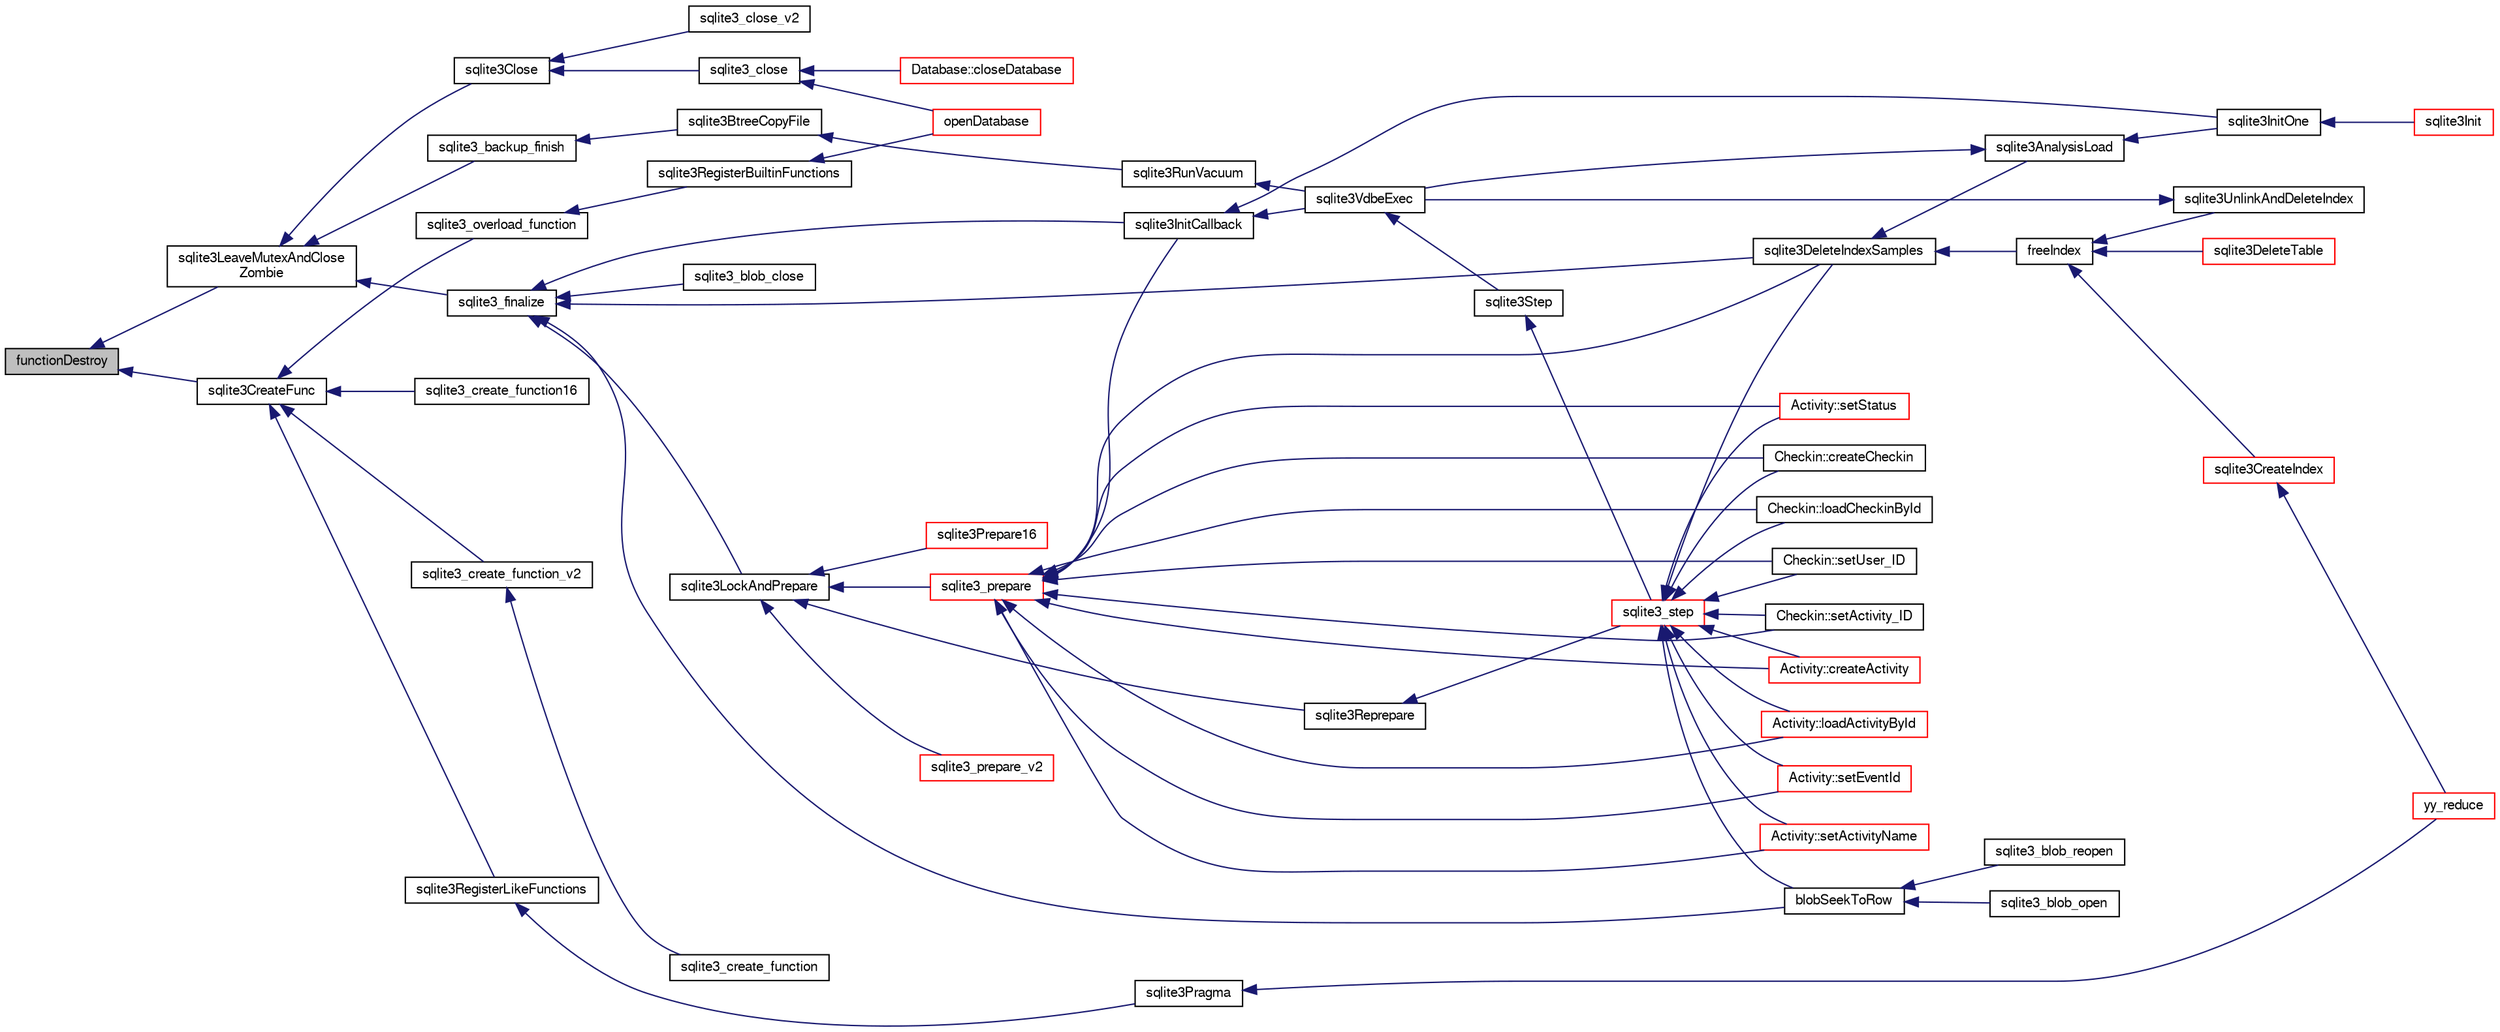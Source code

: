 digraph "functionDestroy"
{
  edge [fontname="FreeSans",fontsize="10",labelfontname="FreeSans",labelfontsize="10"];
  node [fontname="FreeSans",fontsize="10",shape=record];
  rankdir="LR";
  Node122175 [label="functionDestroy",height=0.2,width=0.4,color="black", fillcolor="grey75", style="filled", fontcolor="black"];
  Node122175 -> Node122176 [dir="back",color="midnightblue",fontsize="10",style="solid",fontname="FreeSans"];
  Node122176 [label="sqlite3LeaveMutexAndClose\lZombie",height=0.2,width=0.4,color="black", fillcolor="white", style="filled",URL="$sqlite3_8c.html#afe3a37c29dcb0fe9fc15fe07a3976f59"];
  Node122176 -> Node122177 [dir="back",color="midnightblue",fontsize="10",style="solid",fontname="FreeSans"];
  Node122177 [label="sqlite3_backup_finish",height=0.2,width=0.4,color="black", fillcolor="white", style="filled",URL="$sqlite3_8h.html#a176857dd58d99be53b6d7305533e0048"];
  Node122177 -> Node122178 [dir="back",color="midnightblue",fontsize="10",style="solid",fontname="FreeSans"];
  Node122178 [label="sqlite3BtreeCopyFile",height=0.2,width=0.4,color="black", fillcolor="white", style="filled",URL="$sqlite3_8c.html#a4d9e19a79f0d5c1dfcef0bd137ae83f9"];
  Node122178 -> Node122179 [dir="back",color="midnightblue",fontsize="10",style="solid",fontname="FreeSans"];
  Node122179 [label="sqlite3RunVacuum",height=0.2,width=0.4,color="black", fillcolor="white", style="filled",URL="$sqlite3_8c.html#a5e83ddc7b3e7e8e79ad5d1fc92de1d2f"];
  Node122179 -> Node122180 [dir="back",color="midnightblue",fontsize="10",style="solid",fontname="FreeSans"];
  Node122180 [label="sqlite3VdbeExec",height=0.2,width=0.4,color="black", fillcolor="white", style="filled",URL="$sqlite3_8c.html#a8ce40a614bdc56719c4d642b1e4dfb21"];
  Node122180 -> Node122181 [dir="back",color="midnightblue",fontsize="10",style="solid",fontname="FreeSans"];
  Node122181 [label="sqlite3Step",height=0.2,width=0.4,color="black", fillcolor="white", style="filled",URL="$sqlite3_8c.html#a3f2872e873e2758a4beedad1d5113554"];
  Node122181 -> Node122182 [dir="back",color="midnightblue",fontsize="10",style="solid",fontname="FreeSans"];
  Node122182 [label="sqlite3_step",height=0.2,width=0.4,color="red", fillcolor="white", style="filled",URL="$sqlite3_8h.html#ac1e491ce36b7471eb28387f7d3c74334"];
  Node122182 -> Node122183 [dir="back",color="midnightblue",fontsize="10",style="solid",fontname="FreeSans"];
  Node122183 [label="Activity::createActivity",height=0.2,width=0.4,color="red", fillcolor="white", style="filled",URL="$classActivity.html#a813cc5e52c14ab49b39014c134e3425b"];
  Node122182 -> Node122186 [dir="back",color="midnightblue",fontsize="10",style="solid",fontname="FreeSans"];
  Node122186 [label="Activity::loadActivityById",height=0.2,width=0.4,color="red", fillcolor="white", style="filled",URL="$classActivity.html#abe4ffb4f08a47212ebf9013259d9e7fd"];
  Node122182 -> Node122188 [dir="back",color="midnightblue",fontsize="10",style="solid",fontname="FreeSans"];
  Node122188 [label="Activity::setEventId",height=0.2,width=0.4,color="red", fillcolor="white", style="filled",URL="$classActivity.html#adb1d0fd0d08f473e068f0a4086bfa9ca"];
  Node122182 -> Node122189 [dir="back",color="midnightblue",fontsize="10",style="solid",fontname="FreeSans"];
  Node122189 [label="Activity::setActivityName",height=0.2,width=0.4,color="red", fillcolor="white", style="filled",URL="$classActivity.html#a62dc3737b33915a36086f9dd26d16a81"];
  Node122182 -> Node122190 [dir="back",color="midnightblue",fontsize="10",style="solid",fontname="FreeSans"];
  Node122190 [label="Activity::setStatus",height=0.2,width=0.4,color="red", fillcolor="white", style="filled",URL="$classActivity.html#af618135a7738f4d2a7ee147a8ef912ea"];
  Node122182 -> Node122191 [dir="back",color="midnightblue",fontsize="10",style="solid",fontname="FreeSans"];
  Node122191 [label="Checkin::createCheckin",height=0.2,width=0.4,color="black", fillcolor="white", style="filled",URL="$classCheckin.html#a4e40acdf7fff0e607f6de4f24f3a163c"];
  Node122182 -> Node122192 [dir="back",color="midnightblue",fontsize="10",style="solid",fontname="FreeSans"];
  Node122192 [label="Checkin::loadCheckinById",height=0.2,width=0.4,color="black", fillcolor="white", style="filled",URL="$classCheckin.html#a3461f70ea6c68475225f2a07f78a21e0"];
  Node122182 -> Node122193 [dir="back",color="midnightblue",fontsize="10",style="solid",fontname="FreeSans"];
  Node122193 [label="Checkin::setUser_ID",height=0.2,width=0.4,color="black", fillcolor="white", style="filled",URL="$classCheckin.html#a76ab640f4f912876dbebf183db5359c6"];
  Node122182 -> Node122194 [dir="back",color="midnightblue",fontsize="10",style="solid",fontname="FreeSans"];
  Node122194 [label="Checkin::setActivity_ID",height=0.2,width=0.4,color="black", fillcolor="white", style="filled",URL="$classCheckin.html#ab2ff3ec2604ec73a42af25874a00b232"];
  Node122182 -> Node122201 [dir="back",color="midnightblue",fontsize="10",style="solid",fontname="FreeSans"];
  Node122201 [label="blobSeekToRow",height=0.2,width=0.4,color="black", fillcolor="white", style="filled",URL="$sqlite3_8c.html#afff57e13332b98c8a44a7cebe38962ab"];
  Node122201 -> Node122202 [dir="back",color="midnightblue",fontsize="10",style="solid",fontname="FreeSans"];
  Node122202 [label="sqlite3_blob_open",height=0.2,width=0.4,color="black", fillcolor="white", style="filled",URL="$sqlite3_8h.html#adb8ad839a5bdd62a43785132bc7dd518"];
  Node122201 -> Node122203 [dir="back",color="midnightblue",fontsize="10",style="solid",fontname="FreeSans"];
  Node122203 [label="sqlite3_blob_reopen",height=0.2,width=0.4,color="black", fillcolor="white", style="filled",URL="$sqlite3_8h.html#abc77c24fdc0150138490359a94360f7e"];
  Node122182 -> Node122204 [dir="back",color="midnightblue",fontsize="10",style="solid",fontname="FreeSans"];
  Node122204 [label="sqlite3DeleteIndexSamples",height=0.2,width=0.4,color="black", fillcolor="white", style="filled",URL="$sqlite3_8c.html#aaeda0302fbf61397ec009f65bed047ef"];
  Node122204 -> Node122205 [dir="back",color="midnightblue",fontsize="10",style="solid",fontname="FreeSans"];
  Node122205 [label="sqlite3AnalysisLoad",height=0.2,width=0.4,color="black", fillcolor="white", style="filled",URL="$sqlite3_8c.html#a48a2301c27e1d3d68708b9b8761b5a01"];
  Node122205 -> Node122180 [dir="back",color="midnightblue",fontsize="10",style="solid",fontname="FreeSans"];
  Node122205 -> Node122206 [dir="back",color="midnightblue",fontsize="10",style="solid",fontname="FreeSans"];
  Node122206 [label="sqlite3InitOne",height=0.2,width=0.4,color="black", fillcolor="white", style="filled",URL="$sqlite3_8c.html#ac4318b25df65269906b0379251fe9b85"];
  Node122206 -> Node122207 [dir="back",color="midnightblue",fontsize="10",style="solid",fontname="FreeSans"];
  Node122207 [label="sqlite3Init",height=0.2,width=0.4,color="red", fillcolor="white", style="filled",URL="$sqlite3_8c.html#aed74e3dc765631a833f522f425ff5a48"];
  Node122204 -> Node122307 [dir="back",color="midnightblue",fontsize="10",style="solid",fontname="FreeSans"];
  Node122307 [label="freeIndex",height=0.2,width=0.4,color="black", fillcolor="white", style="filled",URL="$sqlite3_8c.html#a00907c99c18d5bcb9d0b38c077146c31"];
  Node122307 -> Node122308 [dir="back",color="midnightblue",fontsize="10",style="solid",fontname="FreeSans"];
  Node122308 [label="sqlite3UnlinkAndDeleteIndex",height=0.2,width=0.4,color="black", fillcolor="white", style="filled",URL="$sqlite3_8c.html#a889f2dcb438c56db37a6d61e9f25e244"];
  Node122308 -> Node122180 [dir="back",color="midnightblue",fontsize="10",style="solid",fontname="FreeSans"];
  Node122307 -> Node122309 [dir="back",color="midnightblue",fontsize="10",style="solid",fontname="FreeSans"];
  Node122309 [label="sqlite3DeleteTable",height=0.2,width=0.4,color="red", fillcolor="white", style="filled",URL="$sqlite3_8c.html#a7fd3d507375a381a3807f92735318973"];
  Node122307 -> Node122219 [dir="back",color="midnightblue",fontsize="10",style="solid",fontname="FreeSans"];
  Node122219 [label="sqlite3CreateIndex",height=0.2,width=0.4,color="red", fillcolor="white", style="filled",URL="$sqlite3_8c.html#a8dbe5e590ab6c58a8c45f34f7c81e825"];
  Node122219 -> Node122210 [dir="back",color="midnightblue",fontsize="10",style="solid",fontname="FreeSans"];
  Node122210 [label="yy_reduce",height=0.2,width=0.4,color="red", fillcolor="white", style="filled",URL="$sqlite3_8c.html#a7c419a9b25711c666a9a2449ef377f14"];
  Node122176 -> Node122400 [dir="back",color="midnightblue",fontsize="10",style="solid",fontname="FreeSans"];
  Node122400 [label="sqlite3_finalize",height=0.2,width=0.4,color="black", fillcolor="white", style="filled",URL="$sqlite3_8h.html#a801195c0f771d40bb4be1e40f3b88945"];
  Node122400 -> Node122201 [dir="back",color="midnightblue",fontsize="10",style="solid",fontname="FreeSans"];
  Node122400 -> Node122401 [dir="back",color="midnightblue",fontsize="10",style="solid",fontname="FreeSans"];
  Node122401 [label="sqlite3_blob_close",height=0.2,width=0.4,color="black", fillcolor="white", style="filled",URL="$sqlite3_8h.html#a8885ae884821e14e1e4501183c5833d6"];
  Node122400 -> Node122204 [dir="back",color="midnightblue",fontsize="10",style="solid",fontname="FreeSans"];
  Node122400 -> Node122363 [dir="back",color="midnightblue",fontsize="10",style="solid",fontname="FreeSans"];
  Node122363 [label="sqlite3InitCallback",height=0.2,width=0.4,color="black", fillcolor="white", style="filled",URL="$sqlite3_8c.html#a5183ff3c8b5311c7332250013ee018b3"];
  Node122363 -> Node122180 [dir="back",color="midnightblue",fontsize="10",style="solid",fontname="FreeSans"];
  Node122363 -> Node122206 [dir="back",color="midnightblue",fontsize="10",style="solid",fontname="FreeSans"];
  Node122400 -> Node122360 [dir="back",color="midnightblue",fontsize="10",style="solid",fontname="FreeSans"];
  Node122360 [label="sqlite3LockAndPrepare",height=0.2,width=0.4,color="black", fillcolor="white", style="filled",URL="$sqlite3_8c.html#a5db1ec5589aa2b02c6d979211a8789bd"];
  Node122360 -> Node122361 [dir="back",color="midnightblue",fontsize="10",style="solid",fontname="FreeSans"];
  Node122361 [label="sqlite3Reprepare",height=0.2,width=0.4,color="black", fillcolor="white", style="filled",URL="$sqlite3_8c.html#a7e2f7299cc947d07e782f6ac561fa937"];
  Node122361 -> Node122182 [dir="back",color="midnightblue",fontsize="10",style="solid",fontname="FreeSans"];
  Node122360 -> Node122362 [dir="back",color="midnightblue",fontsize="10",style="solid",fontname="FreeSans"];
  Node122362 [label="sqlite3_prepare",height=0.2,width=0.4,color="red", fillcolor="white", style="filled",URL="$sqlite3_8h.html#a8c39e7b9dbeff01f0a399b46d4b29f1c"];
  Node122362 -> Node122183 [dir="back",color="midnightblue",fontsize="10",style="solid",fontname="FreeSans"];
  Node122362 -> Node122186 [dir="back",color="midnightblue",fontsize="10",style="solid",fontname="FreeSans"];
  Node122362 -> Node122188 [dir="back",color="midnightblue",fontsize="10",style="solid",fontname="FreeSans"];
  Node122362 -> Node122189 [dir="back",color="midnightblue",fontsize="10",style="solid",fontname="FreeSans"];
  Node122362 -> Node122190 [dir="back",color="midnightblue",fontsize="10",style="solid",fontname="FreeSans"];
  Node122362 -> Node122191 [dir="back",color="midnightblue",fontsize="10",style="solid",fontname="FreeSans"];
  Node122362 -> Node122192 [dir="back",color="midnightblue",fontsize="10",style="solid",fontname="FreeSans"];
  Node122362 -> Node122193 [dir="back",color="midnightblue",fontsize="10",style="solid",fontname="FreeSans"];
  Node122362 -> Node122194 [dir="back",color="midnightblue",fontsize="10",style="solid",fontname="FreeSans"];
  Node122362 -> Node122204 [dir="back",color="midnightblue",fontsize="10",style="solid",fontname="FreeSans"];
  Node122362 -> Node122363 [dir="back",color="midnightblue",fontsize="10",style="solid",fontname="FreeSans"];
  Node122360 -> Node122371 [dir="back",color="midnightblue",fontsize="10",style="solid",fontname="FreeSans"];
  Node122371 [label="sqlite3_prepare_v2",height=0.2,width=0.4,color="red", fillcolor="white", style="filled",URL="$sqlite3_8h.html#a85d4203bb54c984c5325c2f5b3664985"];
  Node122360 -> Node122374 [dir="back",color="midnightblue",fontsize="10",style="solid",fontname="FreeSans"];
  Node122374 [label="sqlite3Prepare16",height=0.2,width=0.4,color="red", fillcolor="white", style="filled",URL="$sqlite3_8c.html#a5842e6724b91885125f83c438da1f15b"];
  Node122176 -> Node122432 [dir="back",color="midnightblue",fontsize="10",style="solid",fontname="FreeSans"];
  Node122432 [label="sqlite3Close",height=0.2,width=0.4,color="black", fillcolor="white", style="filled",URL="$sqlite3_8c.html#aa9f2e73837bba8d721dbde0964ffce11"];
  Node122432 -> Node122433 [dir="back",color="midnightblue",fontsize="10",style="solid",fontname="FreeSans"];
  Node122433 [label="sqlite3_close",height=0.2,width=0.4,color="black", fillcolor="white", style="filled",URL="$sqlite3_8h.html#ac43c9032fc6ef3b2a231dc3a9fa44b2d"];
  Node122433 -> Node122434 [dir="back",color="midnightblue",fontsize="10",style="solid",fontname="FreeSans"];
  Node122434 [label="Database::closeDatabase",height=0.2,width=0.4,color="red", fillcolor="white", style="filled",URL="$classDatabase.html#a46102d6a468364377fbb410eb1866897"];
  Node122433 -> Node122408 [dir="back",color="midnightblue",fontsize="10",style="solid",fontname="FreeSans"];
  Node122408 [label="openDatabase",height=0.2,width=0.4,color="red", fillcolor="white", style="filled",URL="$sqlite3_8c.html#a6a9c3bc3a64234e863413f41db473758"];
  Node122432 -> Node122436 [dir="back",color="midnightblue",fontsize="10",style="solid",fontname="FreeSans"];
  Node122436 [label="sqlite3_close_v2",height=0.2,width=0.4,color="black", fillcolor="white", style="filled",URL="$sqlite3_8h.html#ad2cb8462eaba28b4c8410ef55a4282b4"];
  Node122175 -> Node122437 [dir="back",color="midnightblue",fontsize="10",style="solid",fontname="FreeSans"];
  Node122437 [label="sqlite3CreateFunc",height=0.2,width=0.4,color="black", fillcolor="white", style="filled",URL="$sqlite3_8c.html#a686d432574e951a7205c7fe113c93fe2"];
  Node122437 -> Node122438 [dir="back",color="midnightblue",fontsize="10",style="solid",fontname="FreeSans"];
  Node122438 [label="sqlite3RegisterLikeFunctions",height=0.2,width=0.4,color="black", fillcolor="white", style="filled",URL="$sqlite3_8c.html#a8d807e0e5709528765edfc75696dbdb5"];
  Node122438 -> Node122258 [dir="back",color="midnightblue",fontsize="10",style="solid",fontname="FreeSans"];
  Node122258 [label="sqlite3Pragma",height=0.2,width=0.4,color="black", fillcolor="white", style="filled",URL="$sqlite3_8c.html#a111391370f58f8e6a6eca51fd34d62ed"];
  Node122258 -> Node122210 [dir="back",color="midnightblue",fontsize="10",style="solid",fontname="FreeSans"];
  Node122437 -> Node122439 [dir="back",color="midnightblue",fontsize="10",style="solid",fontname="FreeSans"];
  Node122439 [label="sqlite3_create_function_v2",height=0.2,width=0.4,color="black", fillcolor="white", style="filled",URL="$sqlite3_8h.html#aea30a470c3e6fcd38c0399fd348ce7c2"];
  Node122439 -> Node122440 [dir="back",color="midnightblue",fontsize="10",style="solid",fontname="FreeSans"];
  Node122440 [label="sqlite3_create_function",height=0.2,width=0.4,color="black", fillcolor="white", style="filled",URL="$sqlite3_8h.html#a4532ad3e2f9ee8707fe66d8b7065ad0f"];
  Node122437 -> Node122441 [dir="back",color="midnightblue",fontsize="10",style="solid",fontname="FreeSans"];
  Node122441 [label="sqlite3_create_function16",height=0.2,width=0.4,color="black", fillcolor="white", style="filled",URL="$sqlite3_8h.html#a8751bf4e2e9dbc53f2df8c00a53b3ace"];
  Node122437 -> Node122442 [dir="back",color="midnightblue",fontsize="10",style="solid",fontname="FreeSans"];
  Node122442 [label="sqlite3_overload_function",height=0.2,width=0.4,color="black", fillcolor="white", style="filled",URL="$sqlite3_8h.html#a03692933621e0b16a4a02e1e426cf318"];
  Node122442 -> Node122443 [dir="back",color="midnightblue",fontsize="10",style="solid",fontname="FreeSans"];
  Node122443 [label="sqlite3RegisterBuiltinFunctions",height=0.2,width=0.4,color="black", fillcolor="white", style="filled",URL="$sqlite3_8c.html#aac92d3a6ec24725a7979ee04de350853"];
  Node122443 -> Node122408 [dir="back",color="midnightblue",fontsize="10",style="solid",fontname="FreeSans"];
}

